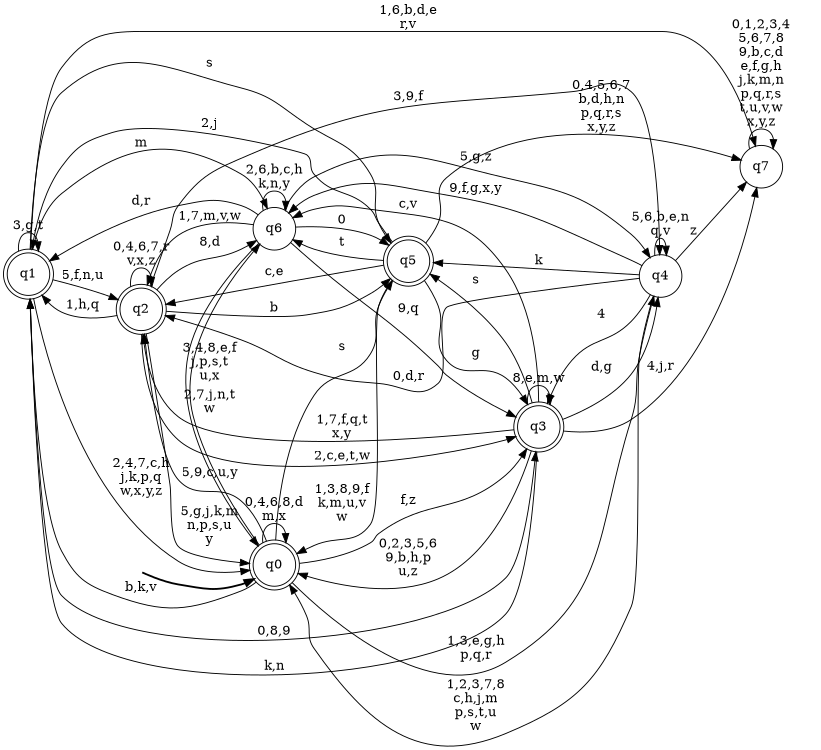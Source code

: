 digraph BlueStar {
__start0 [style = invis, shape = none, label = "", width = 0, height = 0];

rankdir=LR;
size="8,5";

s0 [style="rounded,filled", color="black", fillcolor="white" shape="doublecircle", label="q0"];
s1 [style="rounded,filled", color="black", fillcolor="white" shape="doublecircle", label="q1"];
s2 [style="rounded,filled", color="black", fillcolor="white" shape="doublecircle", label="q2"];
s3 [style="rounded,filled", color="black", fillcolor="white" shape="doublecircle", label="q3"];
s4 [style="filled", color="black", fillcolor="white" shape="circle", label="q4"];
s5 [style="rounded,filled", color="black", fillcolor="white" shape="doublecircle", label="q5"];
s6 [style="filled", color="black", fillcolor="white" shape="circle", label="q6"];
s7 [style="filled", color="black", fillcolor="white" shape="circle", label="q7"];
subgraph cluster_main { 
	graph [pad=".75", ranksep="0.15", nodesep="0.15"];
	 style=invis; 
	__start0 -> s0 [penwidth=2];
}
s0 -> s0 [label="0,4,6,8,d\nm,x"];
s0 -> s1 [label="b,k,v"];
s0 -> s2 [label="5,9,c,u,y"];
s0 -> s3 [label="f,z"];
s0 -> s4 [label="1,3,e,g,h\np,q,r"];
s0 -> s5 [label="s"];
s0 -> s6 [label="2,7,j,n,t\nw"];
s1 -> s0 [label="2,4,7,c,h\nj,k,p,q\nw,x,y,z"];
s1 -> s1 [label="3,g,t"];
s1 -> s2 [label="5,f,n,u"];
s1 -> s3 [label="0,8,9"];
s1 -> s5 [label="s"];
s1 -> s6 [label="m"];
s1 -> s7 [label="1,6,b,d,e\nr,v"];
s2 -> s0 [label="5,g,j,k,m\nn,p,s,u\ny"];
s2 -> s1 [label="1,h,q"];
s2 -> s2 [label="0,4,6,7,r\nv,x,z"];
s2 -> s3 [label="2,c,e,t,w"];
s2 -> s4 [label="3,9,f"];
s2 -> s5 [label="b"];
s2 -> s6 [label="8,d"];
s3 -> s0 [label="0,2,3,5,6\n9,b,h,p\nu,z"];
s3 -> s1 [label="k,n"];
s3 -> s2 [label="1,7,f,q,t\nx,y"];
s3 -> s3 [label="8,e,m,w"];
s3 -> s4 [label="d,g"];
s3 -> s5 [label="s"];
s3 -> s6 [label="c,v"];
s3 -> s7 [label="4,j,r"];
s4 -> s0 [label="1,2,3,7,8\nc,h,j,m\np,s,t,u\nw"];
s4 -> s2 [label="0,d,r"];
s4 -> s3 [label="4"];
s4 -> s4 [label="5,6,b,e,n\nq,v"];
s4 -> s5 [label="k"];
s4 -> s6 [label="9,f,g,x,y"];
s4 -> s7 [label="z"];
s5 -> s0 [label="1,3,8,9,f\nk,m,u,v\nw"];
s5 -> s1 [label="2,j"];
s5 -> s2 [label="c,e"];
s5 -> s3 [label="g"];
s5 -> s6 [label="t"];
s5 -> s7 [label="0,4,5,6,7\nb,d,h,n\np,q,r,s\nx,y,z"];
s6 -> s0 [label="3,4,8,e,f\nj,p,s,t\nu,x"];
s6 -> s1 [label="d,r"];
s6 -> s2 [label="1,7,m,v,w"];
s6 -> s3 [label="9,q"];
s6 -> s4 [label="5,g,z"];
s6 -> s5 [label="0"];
s6 -> s6 [label="2,6,b,c,h\nk,n,y"];
s7 -> s7 [label="0,1,2,3,4\n5,6,7,8\n9,b,c,d\ne,f,g,h\nj,k,m,n\np,q,r,s\nt,u,v,w\nx,y,z"];

}